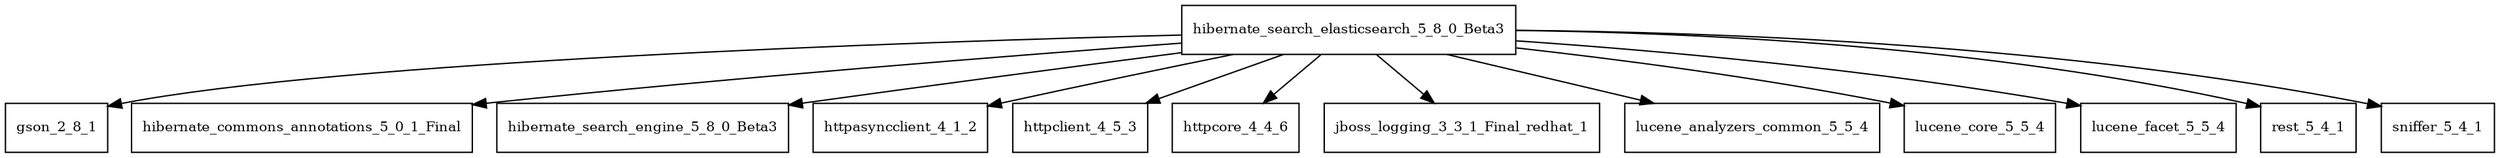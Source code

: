 digraph hibernate_search_elasticsearch_5_8_0_Beta3_dependencies {
  node [shape = box, fontsize=10.0];
  hibernate_search_elasticsearch_5_8_0_Beta3 -> gson_2_8_1;
  hibernate_search_elasticsearch_5_8_0_Beta3 -> hibernate_commons_annotations_5_0_1_Final;
  hibernate_search_elasticsearch_5_8_0_Beta3 -> hibernate_search_engine_5_8_0_Beta3;
  hibernate_search_elasticsearch_5_8_0_Beta3 -> httpasyncclient_4_1_2;
  hibernate_search_elasticsearch_5_8_0_Beta3 -> httpclient_4_5_3;
  hibernate_search_elasticsearch_5_8_0_Beta3 -> httpcore_4_4_6;
  hibernate_search_elasticsearch_5_8_0_Beta3 -> jboss_logging_3_3_1_Final_redhat_1;
  hibernate_search_elasticsearch_5_8_0_Beta3 -> lucene_analyzers_common_5_5_4;
  hibernate_search_elasticsearch_5_8_0_Beta3 -> lucene_core_5_5_4;
  hibernate_search_elasticsearch_5_8_0_Beta3 -> lucene_facet_5_5_4;
  hibernate_search_elasticsearch_5_8_0_Beta3 -> rest_5_4_1;
  hibernate_search_elasticsearch_5_8_0_Beta3 -> sniffer_5_4_1;
}
